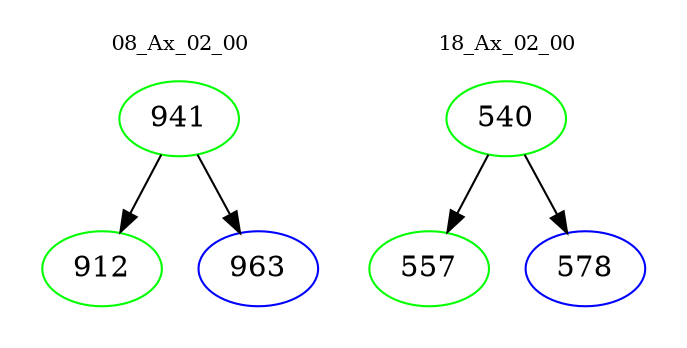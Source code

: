 digraph{
subgraph cluster_0 {
color = white
label = "08_Ax_02_00";
fontsize=10;
T0_941 [label="941", color="green"]
T0_941 -> T0_912 [color="black"]
T0_912 [label="912", color="green"]
T0_941 -> T0_963 [color="black"]
T0_963 [label="963", color="blue"]
}
subgraph cluster_1 {
color = white
label = "18_Ax_02_00";
fontsize=10;
T1_540 [label="540", color="green"]
T1_540 -> T1_557 [color="black"]
T1_557 [label="557", color="green"]
T1_540 -> T1_578 [color="black"]
T1_578 [label="578", color="blue"]
}
}
